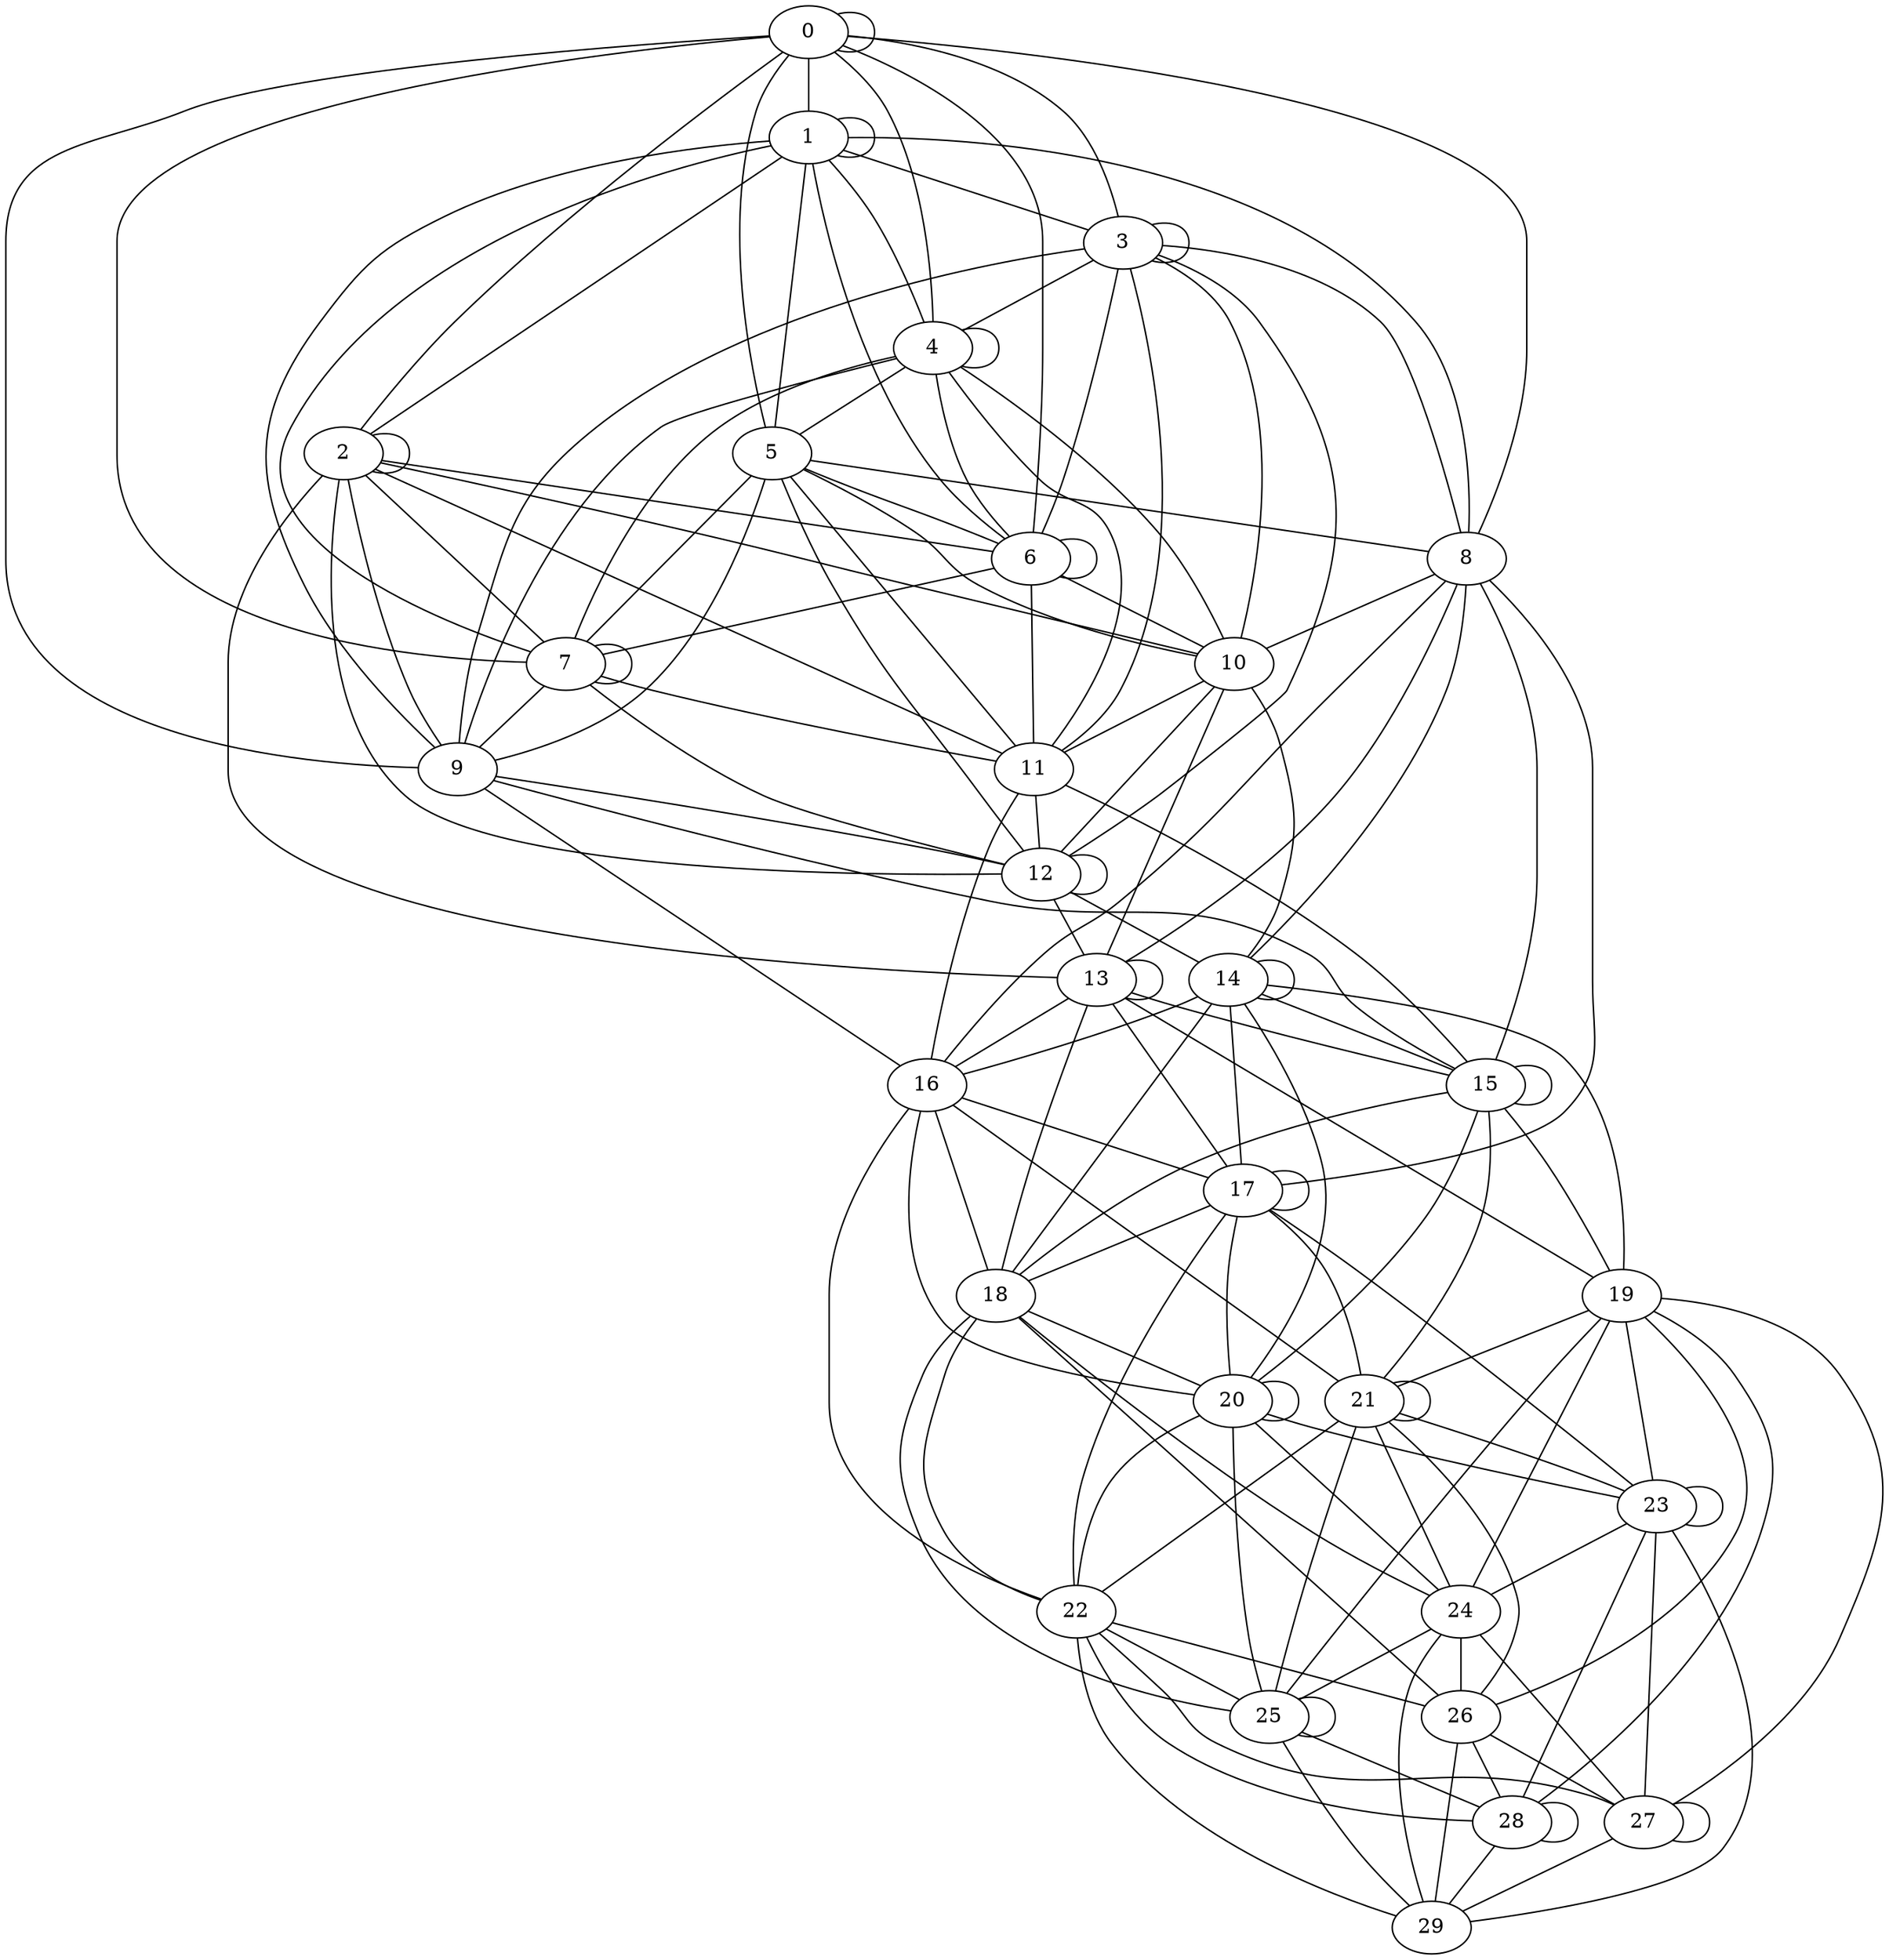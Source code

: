 strict graph G {
0;
1;
2;
3;
4;
5;
6;
7;
8;
9;
10;
11;
12;
13;
14;
15;
16;
17;
18;
19;
20;
21;
22;
23;
24;
25;
26;
27;
28;
29;
27 -- 27;
14 -- 17;
24 -- 25;
15 -- 15;
10 -- 12;
5 -- 10;
5 -- 8;
24 -- 27;
17 -- 20;
10 -- 11;
15 -- 21;
3 -- 3;
26 -- 28;
2 -- 2;
19 -- 21;
5 -- 7;
18 -- 20;
28 -- 29;
8 -- 15;
1 -- 7;
6 -- 6;
0 -- 4;
19 -- 24;
3 -- 6;
2 -- 9;
2 -- 12;
20 -- 22;
23 -- 27;
19 -- 28;
0 -- 9;
9 -- 15;
3 -- 9;
21 -- 21;
4 -- 10;
5 -- 12;
3 -- 8;
1 -- 3;
0 -- 5;
25 -- 29;
22 -- 25;
26 -- 27;
23 -- 24;
13 -- 18;
4 -- 5;
27 -- 29;
8 -- 10;
19 -- 23;
20 -- 20;
6 -- 7;
10 -- 14;
4 -- 6;
11 -- 12;
18 -- 22;
0 -- 2;
14 -- 20;
1 -- 1;
15 -- 18;
1 -- 6;
8 -- 14;
22 -- 28;
23 -- 23;
16 -- 20;
7 -- 9;
14 -- 16;
16 -- 17;
25 -- 25;
16 -- 18;
17 -- 23;
0 -- 1;
17 -- 18;
0 -- 6;
3 -- 4;
12 -- 14;
10 -- 13;
28 -- 28;
23 -- 29;
1 -- 2;
6 -- 11;
7 -- 12;
3 -- 11;
4 -- 11;
3 -- 10;
21 -- 24;
11 -- 16;
13 -- 17;
18 -- 24;
6 -- 10;
0 -- 7;
7 -- 11;
7 -- 7;
13 -- 16;
9 -- 16;
22 -- 27;
22 -- 29;
1 -- 4;
16 -- 21;
2 -- 10;
15 -- 20;
19 -- 26;
5 -- 9;
8 -- 13;
0 -- 3;
14 -- 15;
11 -- 15;
17 -- 17;
22 -- 26;
9 -- 12;
20 -- 24;
1 -- 9;
24 -- 26;
1 -- 8;
4 -- 4;
20 -- 25;
14 -- 19;
13 -- 13;
1 -- 5;
2 -- 7;
5 -- 6;
19 -- 27;
16 -- 22;
0 -- 0;
2 -- 13;
4 -- 9;
17 -- 22;
21 -- 23;
26 -- 29;
18 -- 26;
2 -- 6;
12 -- 12;
13 -- 15;
3 -- 12;
14 -- 14;
12 -- 13;
13 -- 19;
15 -- 19;
8 -- 16;
18 -- 25;
0 -- 8;
2 -- 11;
25 -- 28;
20 -- 23;
19 -- 25;
14 -- 18;
21 -- 22;
23 -- 28;
21 -- 25;
4 -- 7;
21 -- 26;
17 -- 21;
8 -- 17;
24 -- 29;
5 -- 11;
}

